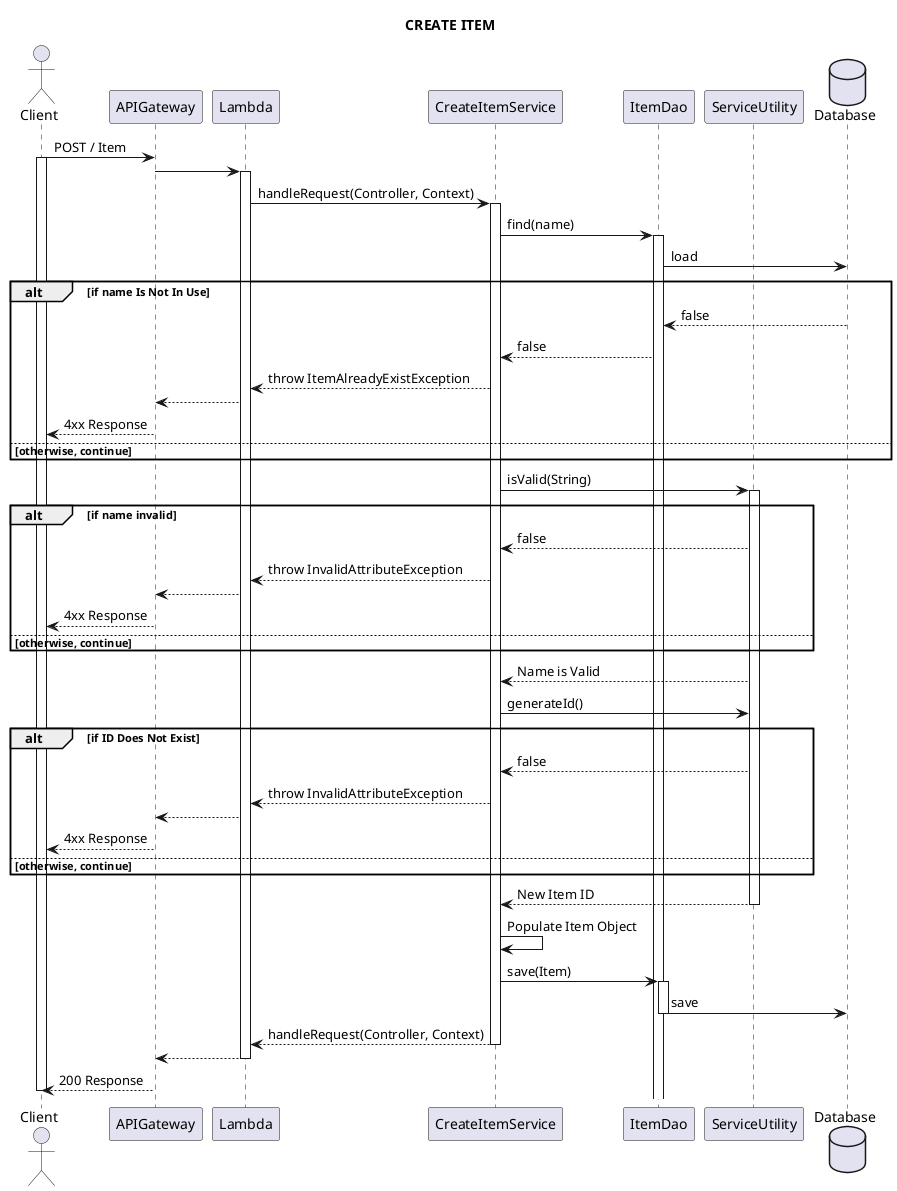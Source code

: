 @startuml
title CREATE ITEM

actor Client
participant APIGateway
participant Lambda
participant CreateItemService
participant ItemDao
participant ServiceUtility
database Database

Client -> APIGateway : POST / Item
activate Client
APIGateway -> Lambda
activate Lambda
Lambda -> CreateItemService :  handleRequest(Controller, Context)
activate CreateItemService

CreateItemService -> ItemDao : find(name)
activate ItemDao
ItemDao -> Database : load

alt if name Is Not In Use
    ItemDao <-- Database : false
    CreateItemService <-- ItemDao : false
    Lambda <-- CreateItemService : throw ItemAlreadyExistException
    APIGateway <-- Lambda
    Client <-- APIGateway : 4xx Response
else otherwise, continue
end

CreateItemService -> ServiceUtility : isValid(String)
activate ServiceUtility

alt if name invalid
    CreateItemService <-- ServiceUtility : false
    Lambda <-- CreateItemService : throw InvalidAttributeException
    APIGateway <-- Lambda
    Client <-- APIGateway : 4xx Response
else otherwise, continue
end

CreateItemService <-- ServiceUtility : Name is Valid

CreateItemService -> ServiceUtility : generateId()

alt if ID Does Not Exist
    CreateItemService <-- ServiceUtility : false
    Lambda <-- CreateItemService : throw InvalidAttributeException
    APIGateway <-- Lambda
    Client <-- APIGateway : 4xx Response
else otherwise, continue
end

CreateItemService <-- ServiceUtility : New Item ID
deactivate ServiceUtility

CreateItemService -> CreateItemService : Populate Item Object

CreateItemService -> ItemDao : save(Item)
activate ItemDao

ItemDao -> Database : save

deactivate ItemDao

Lambda <-- CreateItemService : handleRequest(Controller, Context)
deactivate CreateItemService
APIGateway <-- Lambda
deactivate Lambda
Client <-- APIGateway : 200 Response
deactivate Client

@enduml
